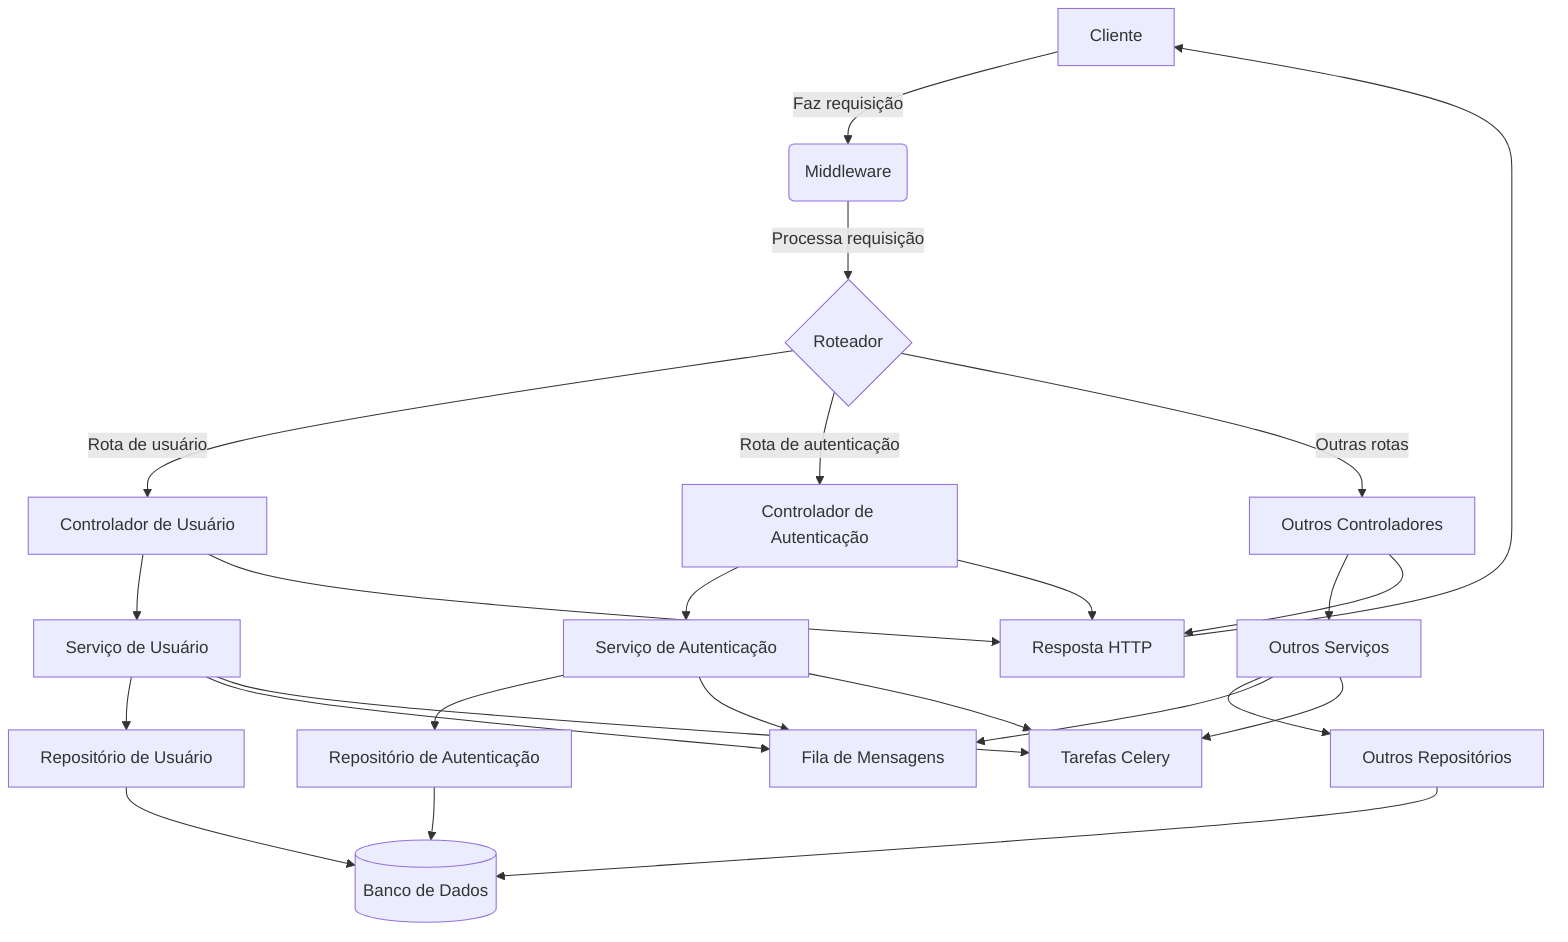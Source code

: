 graph TD
    A[Cliente] -->|Faz requisição| B(Middleware)
    B -->|Processa requisição| C{Roteador}
    C -->|Rota de usuário| D[Controlador de Usuário]
    C -->|Rota de autenticação| E[Controlador de Autenticação]
    C -->|Outras rotas| F[Outros Controladores]
    D --> G[Serviço de Usuário]
    E --> H[Serviço de Autenticação]
    F --> I[Outros Serviços]
    G --> J[Repositório de Usuário]
    H --> K[Repositório de Autenticação]
    I --> L[Outros Repositórios]
    J --> M[(Banco de Dados)]
    K --> M
    L --> M
    G --> N[Fila de Mensagens]
    H --> N
    I --> N
    G --> O[Tarefas Celery]
    H --> O
    I --> O
    D --> P[Resposta HTTP]
    E --> P
    F --> P
    P --> A